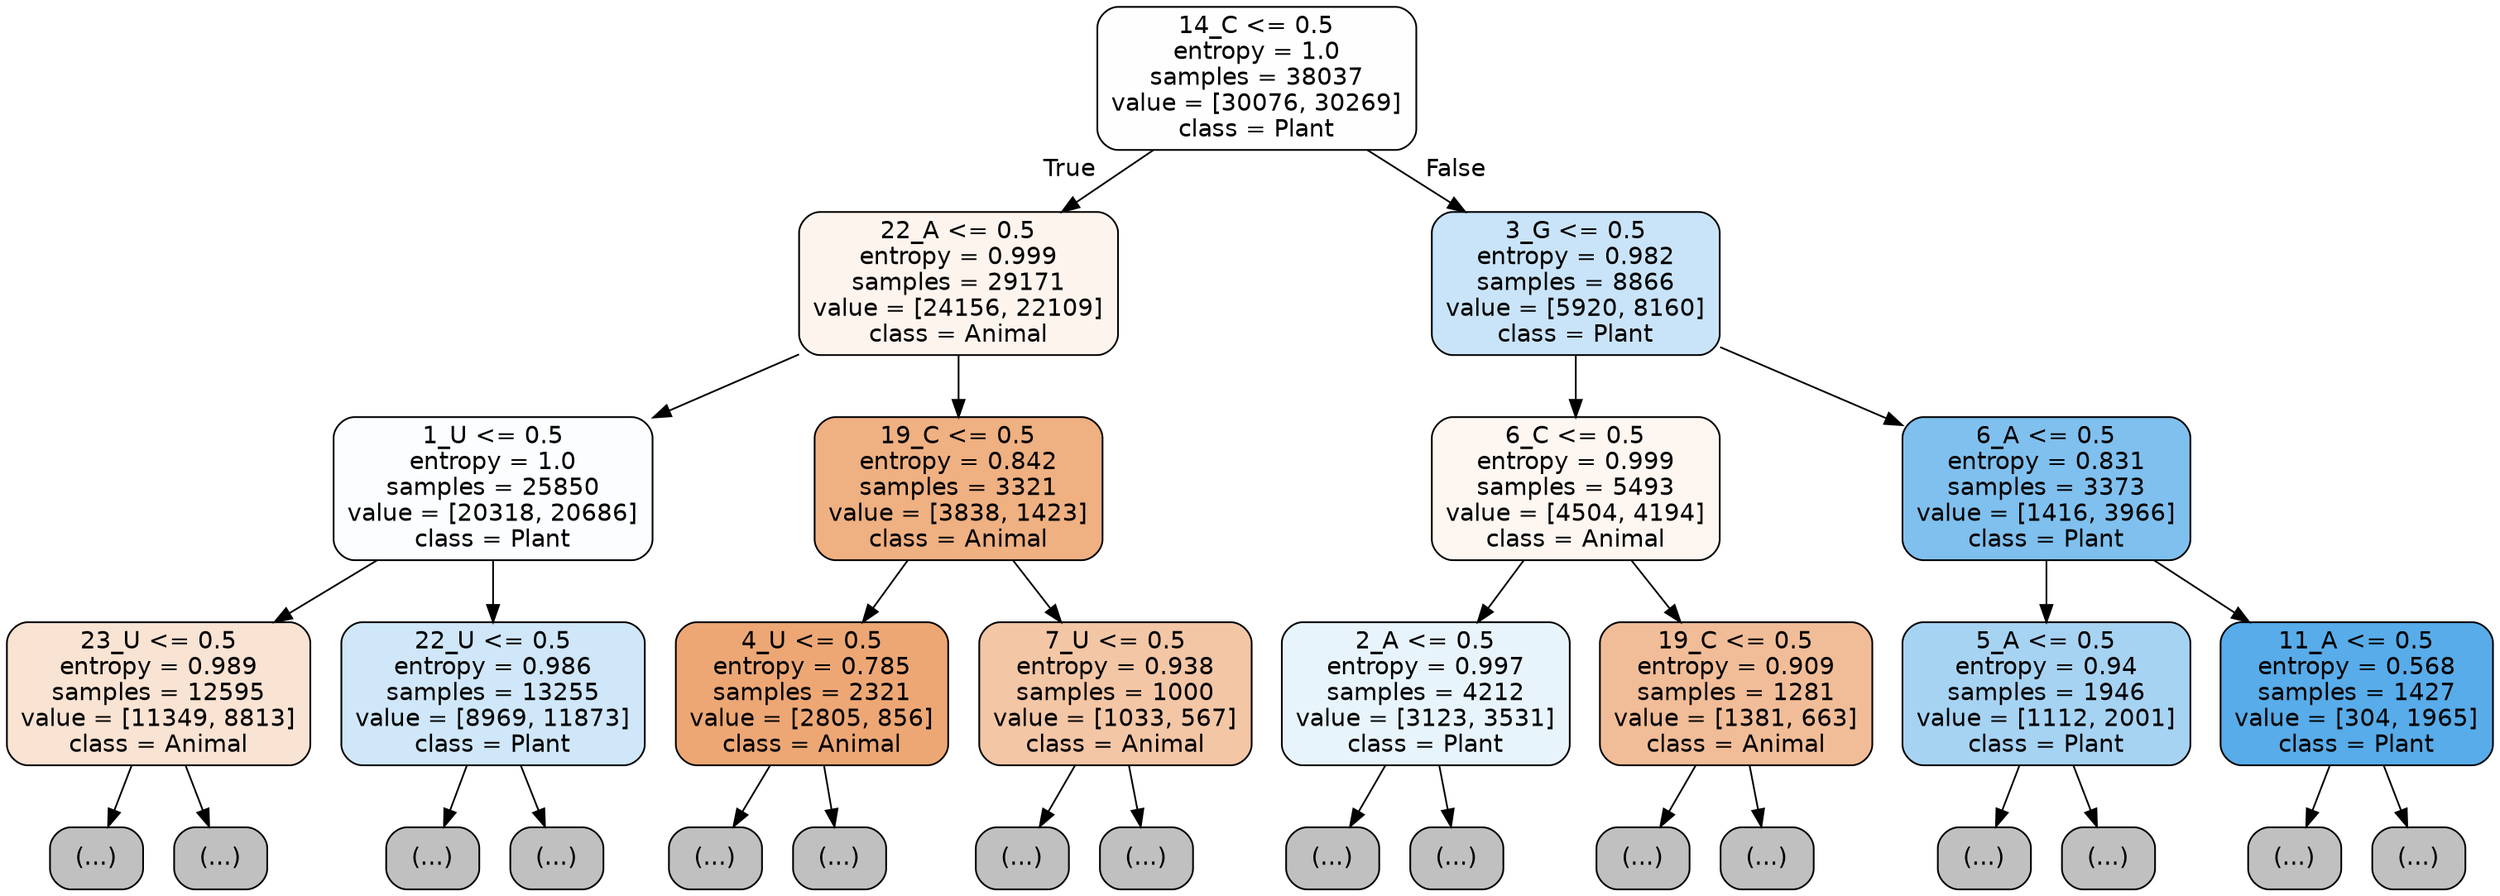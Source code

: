 digraph Tree {
node [shape=box, style="filled, rounded", color="black", fontname="helvetica"] ;
edge [fontname="helvetica"] ;
0 [label="14_C <= 0.5\nentropy = 1.0\nsamples = 38037\nvalue = [30076, 30269]\nclass = Plant", fillcolor="#fefeff"] ;
1 [label="22_A <= 0.5\nentropy = 0.999\nsamples = 29171\nvalue = [24156, 22109]\nclass = Animal", fillcolor="#fdf4ee"] ;
0 -> 1 [labeldistance=2.5, labelangle=45, headlabel="True"] ;
2 [label="1_U <= 0.5\nentropy = 1.0\nsamples = 25850\nvalue = [20318, 20686]\nclass = Plant", fillcolor="#fbfdff"] ;
1 -> 2 ;
3 [label="23_U <= 0.5\nentropy = 0.989\nsamples = 12595\nvalue = [11349, 8813]\nclass = Animal", fillcolor="#f9e3d3"] ;
2 -> 3 ;
4 [label="(...)", fillcolor="#C0C0C0"] ;
3 -> 4 ;
6475 [label="(...)", fillcolor="#C0C0C0"] ;
3 -> 6475 ;
6778 [label="22_U <= 0.5\nentropy = 0.986\nsamples = 13255\nvalue = [8969, 11873]\nclass = Plant", fillcolor="#cfe7f9"] ;
2 -> 6778 ;
6779 [label="(...)", fillcolor="#C0C0C0"] ;
6778 -> 6779 ;
11006 [label="(...)", fillcolor="#C0C0C0"] ;
6778 -> 11006 ;
11739 [label="19_C <= 0.5\nentropy = 0.842\nsamples = 3321\nvalue = [3838, 1423]\nclass = Animal", fillcolor="#efb082"] ;
1 -> 11739 ;
11740 [label="4_U <= 0.5\nentropy = 0.785\nsamples = 2321\nvalue = [2805, 856]\nclass = Animal", fillcolor="#eda775"] ;
11739 -> 11740 ;
11741 [label="(...)", fillcolor="#C0C0C0"] ;
11740 -> 11741 ;
12622 [label="(...)", fillcolor="#C0C0C0"] ;
11740 -> 12622 ;
12889 [label="7_U <= 0.5\nentropy = 0.938\nsamples = 1000\nvalue = [1033, 567]\nclass = Animal", fillcolor="#f3c6a6"] ;
11739 -> 12889 ;
12890 [label="(...)", fillcolor="#C0C0C0"] ;
12889 -> 12890 ;
13187 [label="(...)", fillcolor="#C0C0C0"] ;
12889 -> 13187 ;
13302 [label="3_G <= 0.5\nentropy = 0.982\nsamples = 8866\nvalue = [5920, 8160]\nclass = Plant", fillcolor="#c9e4f8"] ;
0 -> 13302 [labeldistance=2.5, labelangle=-45, headlabel="False"] ;
13303 [label="6_C <= 0.5\nentropy = 0.999\nsamples = 5493\nvalue = [4504, 4194]\nclass = Animal", fillcolor="#fdf6f1"] ;
13302 -> 13303 ;
13304 [label="2_A <= 0.5\nentropy = 0.997\nsamples = 4212\nvalue = [3123, 3531]\nclass = Plant", fillcolor="#e8f4fc"] ;
13303 -> 13304 ;
13305 [label="(...)", fillcolor="#C0C0C0"] ;
13304 -> 13305 ;
14808 [label="(...)", fillcolor="#C0C0C0"] ;
13304 -> 14808 ;
15223 [label="19_C <= 0.5\nentropy = 0.909\nsamples = 1281\nvalue = [1381, 663]\nclass = Animal", fillcolor="#f1bd98"] ;
13303 -> 15223 ;
15224 [label="(...)", fillcolor="#C0C0C0"] ;
15223 -> 15224 ;
15687 [label="(...)", fillcolor="#C0C0C0"] ;
15223 -> 15687 ;
15882 [label="6_A <= 0.5\nentropy = 0.831\nsamples = 3373\nvalue = [1416, 3966]\nclass = Plant", fillcolor="#80c0ee"] ;
13302 -> 15882 ;
15883 [label="5_A <= 0.5\nentropy = 0.94\nsamples = 1946\nvalue = [1112, 2001]\nclass = Plant", fillcolor="#a7d3f3"] ;
15882 -> 15883 ;
15884 [label="(...)", fillcolor="#C0C0C0"] ;
15883 -> 15884 ;
16469 [label="(...)", fillcolor="#C0C0C0"] ;
15883 -> 16469 ;
16638 [label="11_A <= 0.5\nentropy = 0.568\nsamples = 1427\nvalue = [304, 1965]\nclass = Plant", fillcolor="#58ace9"] ;
15882 -> 16638 ;
16639 [label="(...)", fillcolor="#C0C0C0"] ;
16638 -> 16639 ;
16814 [label="(...)", fillcolor="#C0C0C0"] ;
16638 -> 16814 ;
}